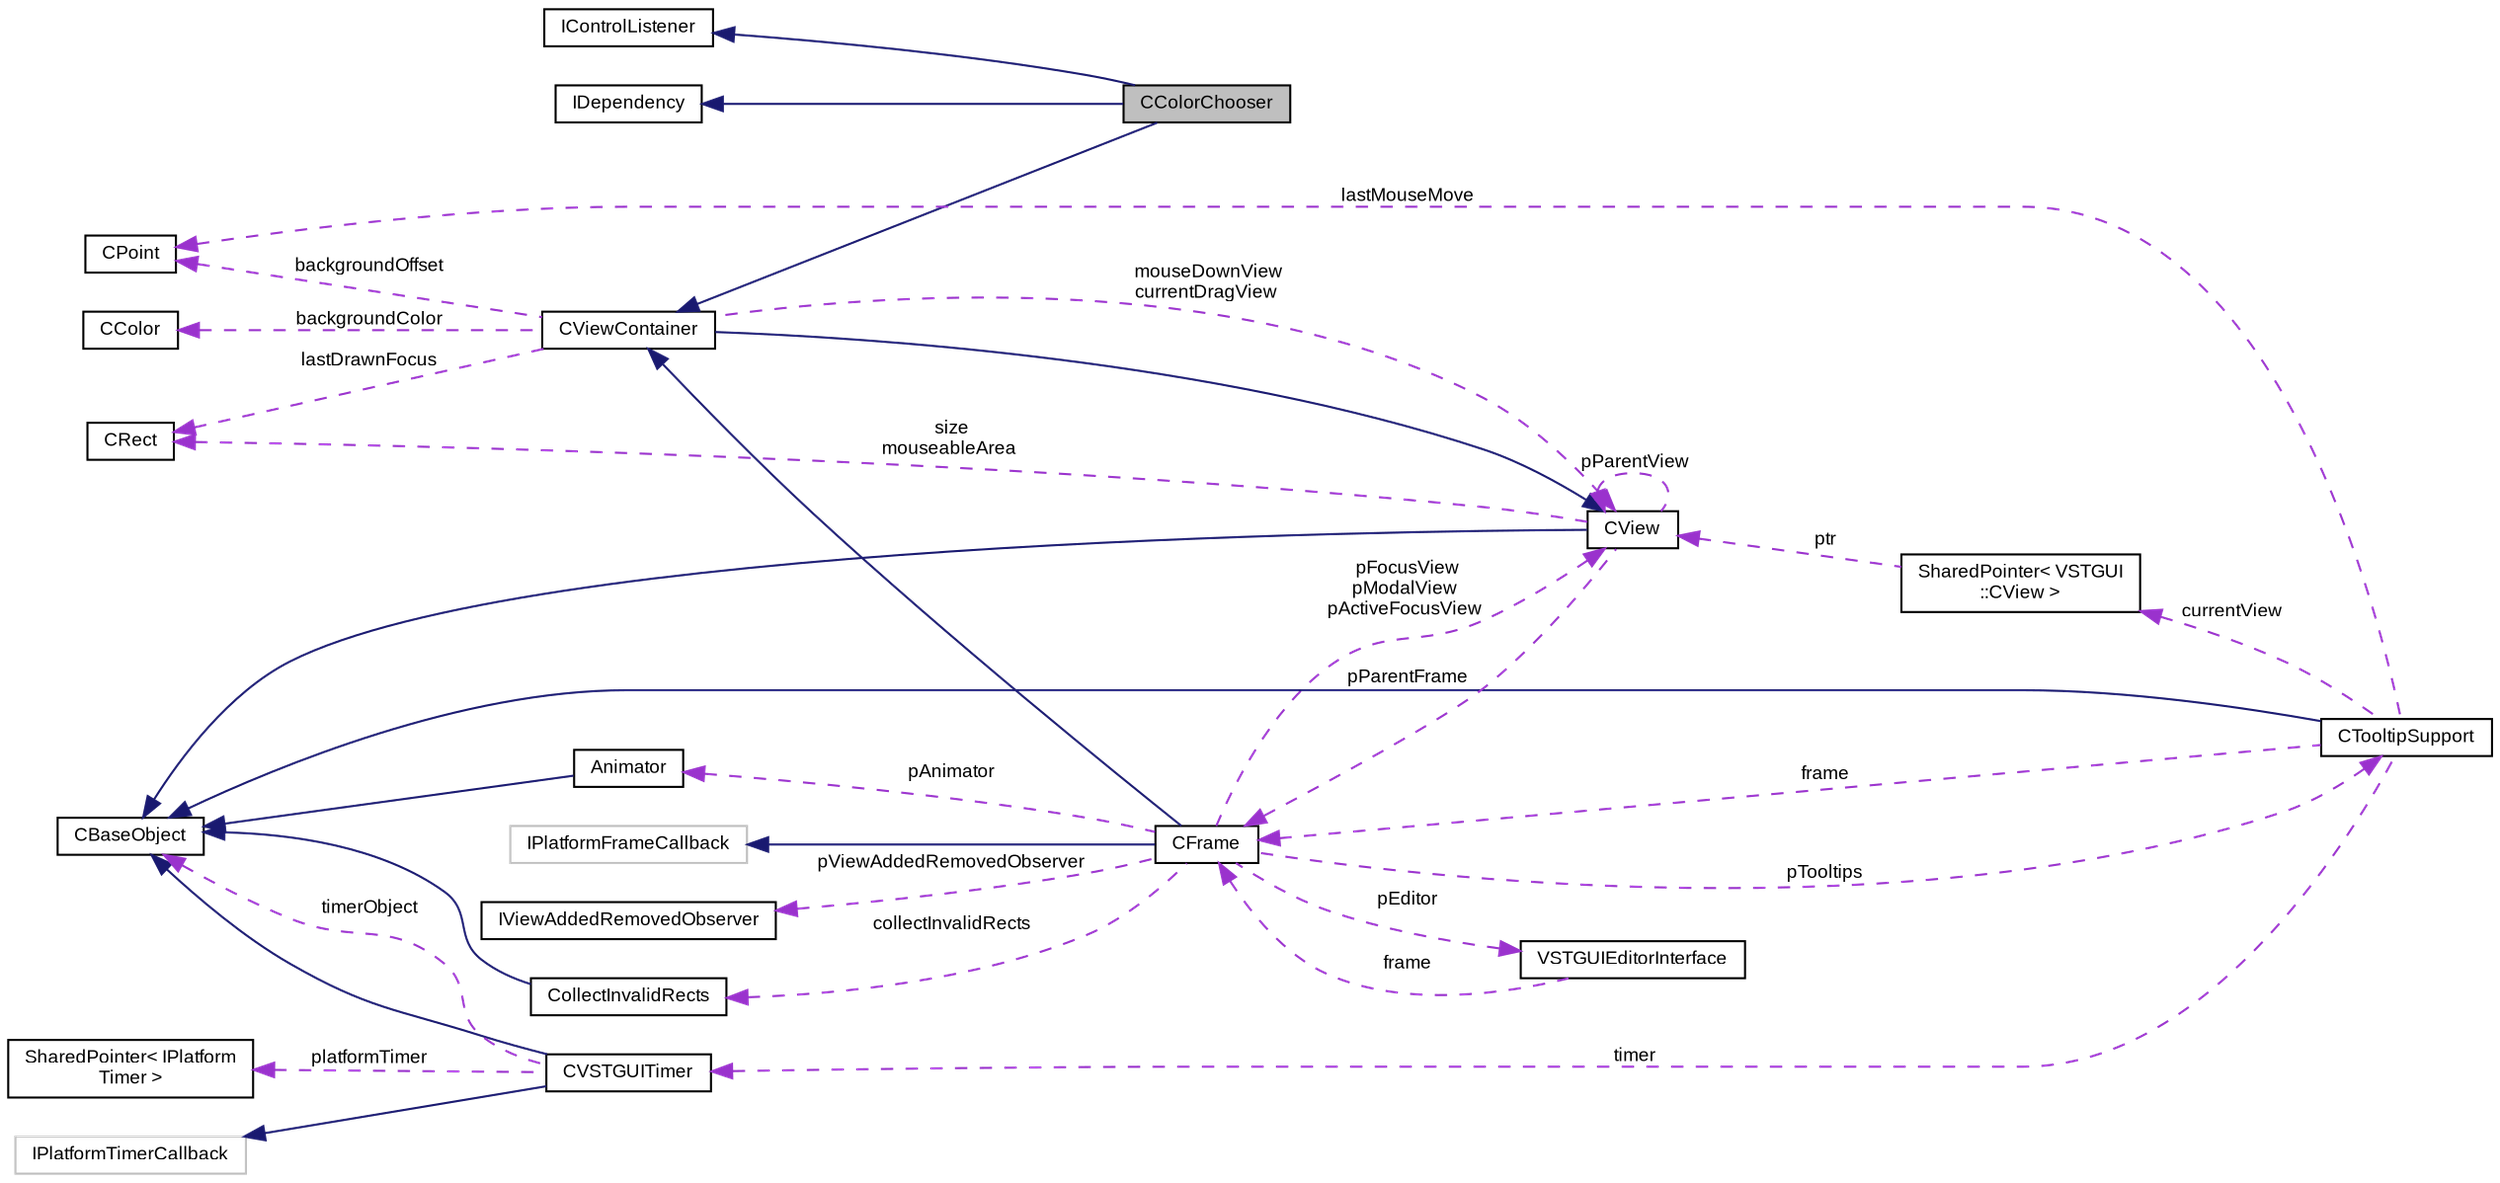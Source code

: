digraph "CColorChooser"
{
  bgcolor="transparent";
  edge [fontname="Arial",fontsize="9",labelfontname="Arial",labelfontsize="9"];
  node [fontname="Arial",fontsize="9",shape=record];
  rankdir="LR";
  Node1 [label="CColorChooser",height=0.2,width=0.4,color="black", fillcolor="grey75", style="filled" fontcolor="black"];
  Node2 -> Node1 [dir="back",color="midnightblue",fontsize="9",style="solid",fontname="Arial"];
  Node2 [label="CViewContainer",height=0.2,width=0.4,color="black",URL="$class_v_s_t_g_u_i_1_1_c_view_container.html",tooltip="Container Class of CView objects. "];
  Node3 -> Node2 [dir="back",color="midnightblue",fontsize="9",style="solid",fontname="Arial"];
  Node3 [label="CView",height=0.2,width=0.4,color="black",URL="$class_v_s_t_g_u_i_1_1_c_view.html",tooltip="Base Class of all view objects. "];
  Node4 -> Node3 [dir="back",color="midnightblue",fontsize="9",style="solid",fontname="Arial"];
  Node4 [label="CBaseObject",height=0.2,width=0.4,color="black",URL="$class_v_s_t_g_u_i_1_1_c_base_object.html",tooltip="Base Object with reference counter. "];
  Node5 -> Node3 [dir="back",color="darkorchid3",fontsize="9",style="dashed",label=" pParentFrame" ,fontname="Arial"];
  Node5 [label="CFrame",height=0.2,width=0.4,color="black",URL="$class_v_s_t_g_u_i_1_1_c_frame.html",tooltip="The CFrame is the parent container of all views. "];
  Node2 -> Node5 [dir="back",color="midnightblue",fontsize="9",style="solid",fontname="Arial"];
  Node6 -> Node5 [dir="back",color="midnightblue",fontsize="9",style="solid",fontname="Arial"];
  Node6 [label="IPlatformFrameCallback",height=0.2,width=0.4,color="grey75"];
  Node7 -> Node5 [dir="back",color="darkorchid3",fontsize="9",style="dashed",label=" pViewAddedRemovedObserver" ,fontname="Arial"];
  Node7 [label="IViewAddedRemovedObserver",height=0.2,width=0.4,color="black",URL="$class_v_s_t_g_u_i_1_1_i_view_added_removed_observer.html",tooltip="view added removed observer interface for CFrame "];
  Node3 -> Node5 [dir="back",color="darkorchid3",fontsize="9",style="dashed",label=" pFocusView\npModalView\npActiveFocusView" ,fontname="Arial"];
  Node8 -> Node5 [dir="back",color="darkorchid3",fontsize="9",style="dashed",label=" collectInvalidRects" ,fontname="Arial"];
  Node8 [label="CollectInvalidRects",height=0.2,width=0.4,color="black",URL="$struct_v_s_t_g_u_i_1_1_c_frame_1_1_collect_invalid_rects.html"];
  Node4 -> Node8 [dir="back",color="midnightblue",fontsize="9",style="solid",fontname="Arial"];
  Node9 -> Node5 [dir="back",color="darkorchid3",fontsize="9",style="dashed",label=" pAnimator" ,fontname="Arial"];
  Node9 [label="Animator",height=0.2,width=0.4,color="black",URL="$class_v_s_t_g_u_i_1_1_animation_1_1_animator.html",tooltip="Animation runner. "];
  Node4 -> Node9 [dir="back",color="midnightblue",fontsize="9",style="solid",fontname="Arial"];
  Node10 -> Node5 [dir="back",color="darkorchid3",fontsize="9",style="dashed",label=" pTooltips" ,fontname="Arial"];
  Node10 [label="CTooltipSupport",height=0.2,width=0.4,color="black",URL="$class_v_s_t_g_u_i_1_1_c_tooltip_support.html",tooltip="Generic Tooltip Support class. "];
  Node4 -> Node10 [dir="back",color="midnightblue",fontsize="9",style="solid",fontname="Arial"];
  Node5 -> Node10 [dir="back",color="darkorchid3",fontsize="9",style="dashed",label=" frame" ,fontname="Arial"];
  Node11 -> Node10 [dir="back",color="darkorchid3",fontsize="9",style="dashed",label=" lastMouseMove" ,fontname="Arial"];
  Node11 [label="CPoint",height=0.2,width=0.4,color="black",URL="$struct_v_s_t_g_u_i_1_1_c_point.html",tooltip="Point structure. "];
  Node12 -> Node10 [dir="back",color="darkorchid3",fontsize="9",style="dashed",label=" timer" ,fontname="Arial"];
  Node12 [label="CVSTGUITimer",height=0.2,width=0.4,color="black",URL="$class_v_s_t_g_u_i_1_1_c_v_s_t_g_u_i_timer.html",tooltip="A timer class, which posts timer messages to CBaseObjects or calls a lambda function (c++11 only)..."];
  Node4 -> Node12 [dir="back",color="midnightblue",fontsize="9",style="solid",fontname="Arial"];
  Node13 -> Node12 [dir="back",color="midnightblue",fontsize="9",style="solid",fontname="Arial"];
  Node13 [label="IPlatformTimerCallback",height=0.2,width=0.4,color="grey75"];
  Node4 -> Node12 [dir="back",color="darkorchid3",fontsize="9",style="dashed",label=" timerObject" ,fontname="Arial"];
  Node14 -> Node12 [dir="back",color="darkorchid3",fontsize="9",style="dashed",label=" platformTimer" ,fontname="Arial"];
  Node14 [label="SharedPointer\< IPlatform\lTimer \>",height=0.2,width=0.4,color="black",URL="$class_v_s_t_g_u_i_1_1_shared_pointer.html"];
  Node15 -> Node10 [dir="back",color="darkorchid3",fontsize="9",style="dashed",label=" currentView" ,fontname="Arial"];
  Node15 [label="SharedPointer\< VSTGUI\l::CView \>",height=0.2,width=0.4,color="black",URL="$class_v_s_t_g_u_i_1_1_shared_pointer.html"];
  Node3 -> Node15 [dir="back",color="darkorchid3",fontsize="9",style="dashed",label=" ptr" ,fontname="Arial"];
  Node16 -> Node5 [dir="back",color="darkorchid3",fontsize="9",style="dashed",label=" pEditor" ,fontname="Arial"];
  Node16 [label="VSTGUIEditorInterface",height=0.2,width=0.4,color="black",URL="$class_v_s_t_g_u_i_1_1_v_s_t_g_u_i_editor_interface.html"];
  Node5 -> Node16 [dir="back",color="darkorchid3",fontsize="9",style="dashed",label=" frame" ,fontname="Arial"];
  Node3 -> Node3 [dir="back",color="darkorchid3",fontsize="9",style="dashed",label=" pParentView" ,fontname="Arial"];
  Node17 -> Node3 [dir="back",color="darkorchid3",fontsize="9",style="dashed",label=" size\nmouseableArea" ,fontname="Arial"];
  Node17 [label="CRect",height=0.2,width=0.4,color="black",URL="$struct_v_s_t_g_u_i_1_1_c_rect.html",tooltip="Rect structure. "];
  Node3 -> Node2 [dir="back",color="darkorchid3",fontsize="9",style="dashed",label=" mouseDownView\ncurrentDragView" ,fontname="Arial"];
  Node11 -> Node2 [dir="back",color="darkorchid3",fontsize="9",style="dashed",label=" backgroundOffset" ,fontname="Arial"];
  Node18 -> Node2 [dir="back",color="darkorchid3",fontsize="9",style="dashed",label=" backgroundColor" ,fontname="Arial"];
  Node18 [label="CColor",height=0.2,width=0.4,color="black",URL="$struct_v_s_t_g_u_i_1_1_c_color.html",tooltip="RGBA Color structure. "];
  Node17 -> Node2 [dir="back",color="darkorchid3",fontsize="9",style="dashed",label=" lastDrawnFocus" ,fontname="Arial"];
  Node19 -> Node1 [dir="back",color="midnightblue",fontsize="9",style="solid",fontname="Arial"];
  Node19 [label="IControlListener",height=0.2,width=0.4,color="black",URL="$class_v_s_t_g_u_i_1_1_i_control_listener.html"];
  Node20 -> Node1 [dir="back",color="midnightblue",fontsize="9",style="solid",fontname="Arial"];
  Node20 [label="IDependency",height=0.2,width=0.4,color="black",URL="$class_v_s_t_g_u_i_1_1_i_dependency.html",tooltip="simple dependency between objects. "];
}
